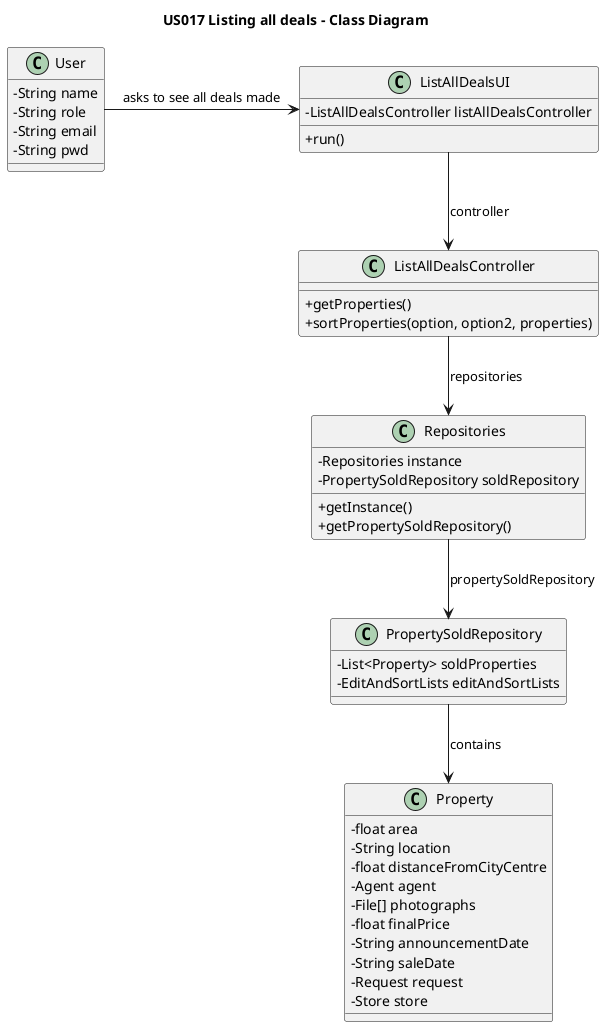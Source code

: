 @startuml
'https://plantuml.com/sequence-diagram
skinparam packageStyle rectangle
skinparam shadowing false
skinparam classAttributeIconSize 0

title US017 Listing all deals - Class Diagram

class User {
-String name
-String role
-String email
-String pwd
}

class ListAllDealsUI{
-ListAllDealsController listAllDealsController
___
+run()
}

class ListAllDealsController {
___
+getProperties()
+sortProperties(option, option2, properties)
}

class Repositories{
-Repositories instance
-PropertySoldRepository soldRepository
___
+ getInstance()
+ getPropertySoldRepository()
}

class PropertySoldRepository {
-List<Property> soldProperties
-EditAndSortLists editAndSortLists
}

class Property{
-float area
-String location
-float distanceFromCityCentre
-Agent agent
-File[] photographs
-float finalPrice
-String announcementDate
-String saleDate
-Request request
-Store store
}

User -> ListAllDealsUI : asks to see all deals made
ListAllDealsUI --> ListAllDealsController : controller
ListAllDealsController --> Repositories : repositories
Repositories --> PropertySoldRepository : propertySoldRepository
PropertySoldRepository --> Property : contains
@enduml
